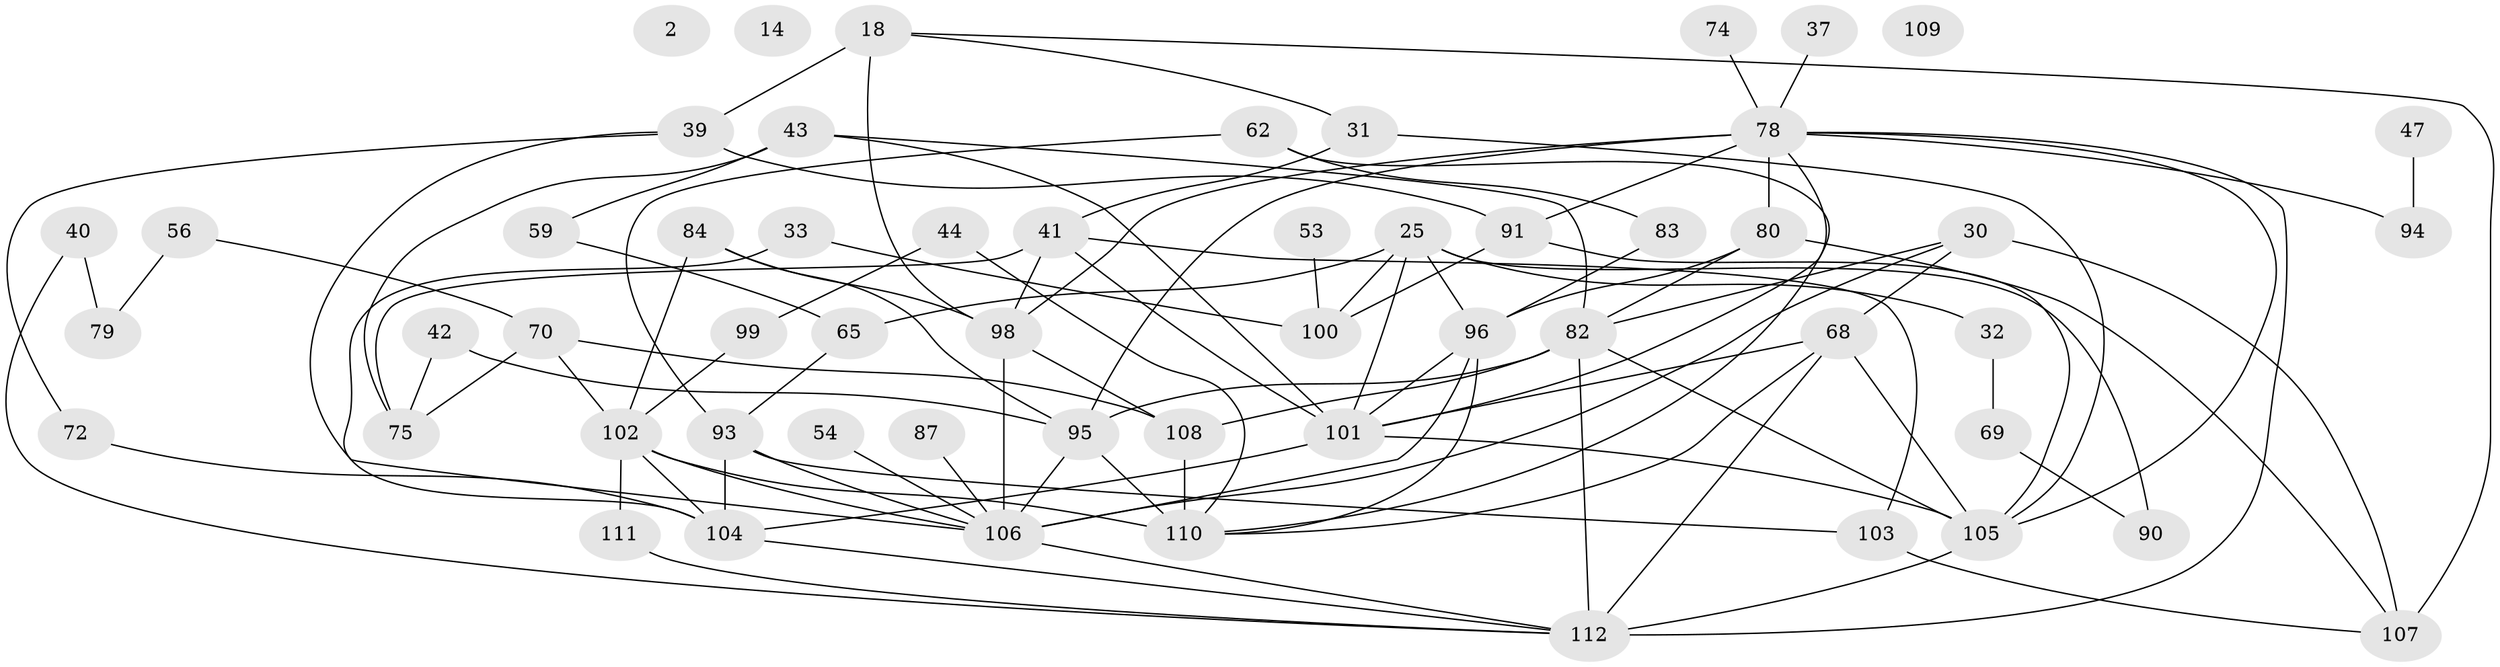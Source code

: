 // original degree distribution, {3: 0.1875, 0: 0.026785714285714284, 5: 0.16071428571428573, 6: 0.044642857142857144, 4: 0.19642857142857142, 7: 0.026785714285714284, 2: 0.26785714285714285, 1: 0.08035714285714286, 9: 0.008928571428571428}
// Generated by graph-tools (version 1.1) at 2025/38/03/09/25 04:38:50]
// undirected, 56 vertices, 102 edges
graph export_dot {
graph [start="1"]
  node [color=gray90,style=filled];
  2;
  14;
  18;
  25 [super="+8"];
  30 [super="+12"];
  31;
  32;
  33;
  37;
  39 [super="+36"];
  40;
  41 [super="+3"];
  42;
  43 [super="+29"];
  44;
  47;
  53;
  54;
  56;
  59;
  62;
  65 [super="+45"];
  68 [super="+35+23"];
  69;
  70 [super="+46"];
  72;
  74;
  75;
  78 [super="+73+55"];
  79;
  80 [super="+64"];
  82 [super="+5+51"];
  83;
  84;
  87;
  90;
  91;
  93;
  94;
  95 [super="+17+77+52"];
  96 [super="+60+6"];
  98 [super="+58+88"];
  99;
  100;
  101 [super="+49+19"];
  102 [super="+15+97+92"];
  103 [super="+50"];
  104 [super="+27"];
  105 [super="+81+86"];
  106 [super="+24+89+26+63+66+76"];
  107;
  108 [super="+34"];
  109;
  110 [super="+10+9"];
  111;
  112 [super="+57"];
  18 -- 31;
  18 -- 39 [weight=2];
  18 -- 107;
  18 -- 98;
  25 -- 32;
  25 -- 65 [weight=2];
  25 -- 100;
  25 -- 90;
  25 -- 96 [weight=2];
  25 -- 101;
  30 -- 107 [weight=2];
  30 -- 68;
  30 -- 82;
  30 -- 106;
  31 -- 41;
  31 -- 105;
  32 -- 69;
  33 -- 100;
  33 -- 104;
  37 -- 78;
  39 -- 72;
  39 -- 91;
  39 -- 106;
  40 -- 79;
  40 -- 112;
  41 -- 103;
  41 -- 75;
  41 -- 101;
  41 -- 98;
  42 -- 75;
  42 -- 95;
  43 -- 82;
  43 -- 101;
  43 -- 75;
  43 -- 59;
  44 -- 99;
  44 -- 110;
  47 -- 94;
  53 -- 100;
  54 -- 106 [weight=2];
  56 -- 70;
  56 -- 79;
  59 -- 65;
  62 -- 83;
  62 -- 93;
  62 -- 110;
  65 -- 93;
  68 -- 110;
  68 -- 101;
  68 -- 112;
  68 -- 105;
  69 -- 90;
  70 -- 102 [weight=4];
  70 -- 75;
  70 -- 108;
  72 -- 104;
  74 -- 78;
  78 -- 80 [weight=2];
  78 -- 101;
  78 -- 98 [weight=2];
  78 -- 112 [weight=2];
  78 -- 94;
  78 -- 95;
  78 -- 91;
  78 -- 105;
  80 -- 96;
  80 -- 82;
  80 -- 107;
  82 -- 108;
  82 -- 95 [weight=2];
  82 -- 112 [weight=2];
  82 -- 105;
  83 -- 96 [weight=2];
  84 -- 95;
  84 -- 102;
  84 -- 98;
  87 -- 106;
  91 -- 100;
  91 -- 105;
  93 -- 103;
  93 -- 104;
  93 -- 106;
  95 -- 110 [weight=2];
  95 -- 106 [weight=2];
  96 -- 101;
  96 -- 110 [weight=2];
  96 -- 106 [weight=2];
  98 -- 108 [weight=2];
  98 -- 106 [weight=2];
  99 -- 102;
  101 -- 104;
  101 -- 105;
  102 -- 110 [weight=4];
  102 -- 111;
  102 -- 104 [weight=2];
  102 -- 106 [weight=2];
  103 -- 107;
  104 -- 112;
  105 -- 112;
  106 -- 112 [weight=2];
  108 -- 110 [weight=2];
  111 -- 112;
}
